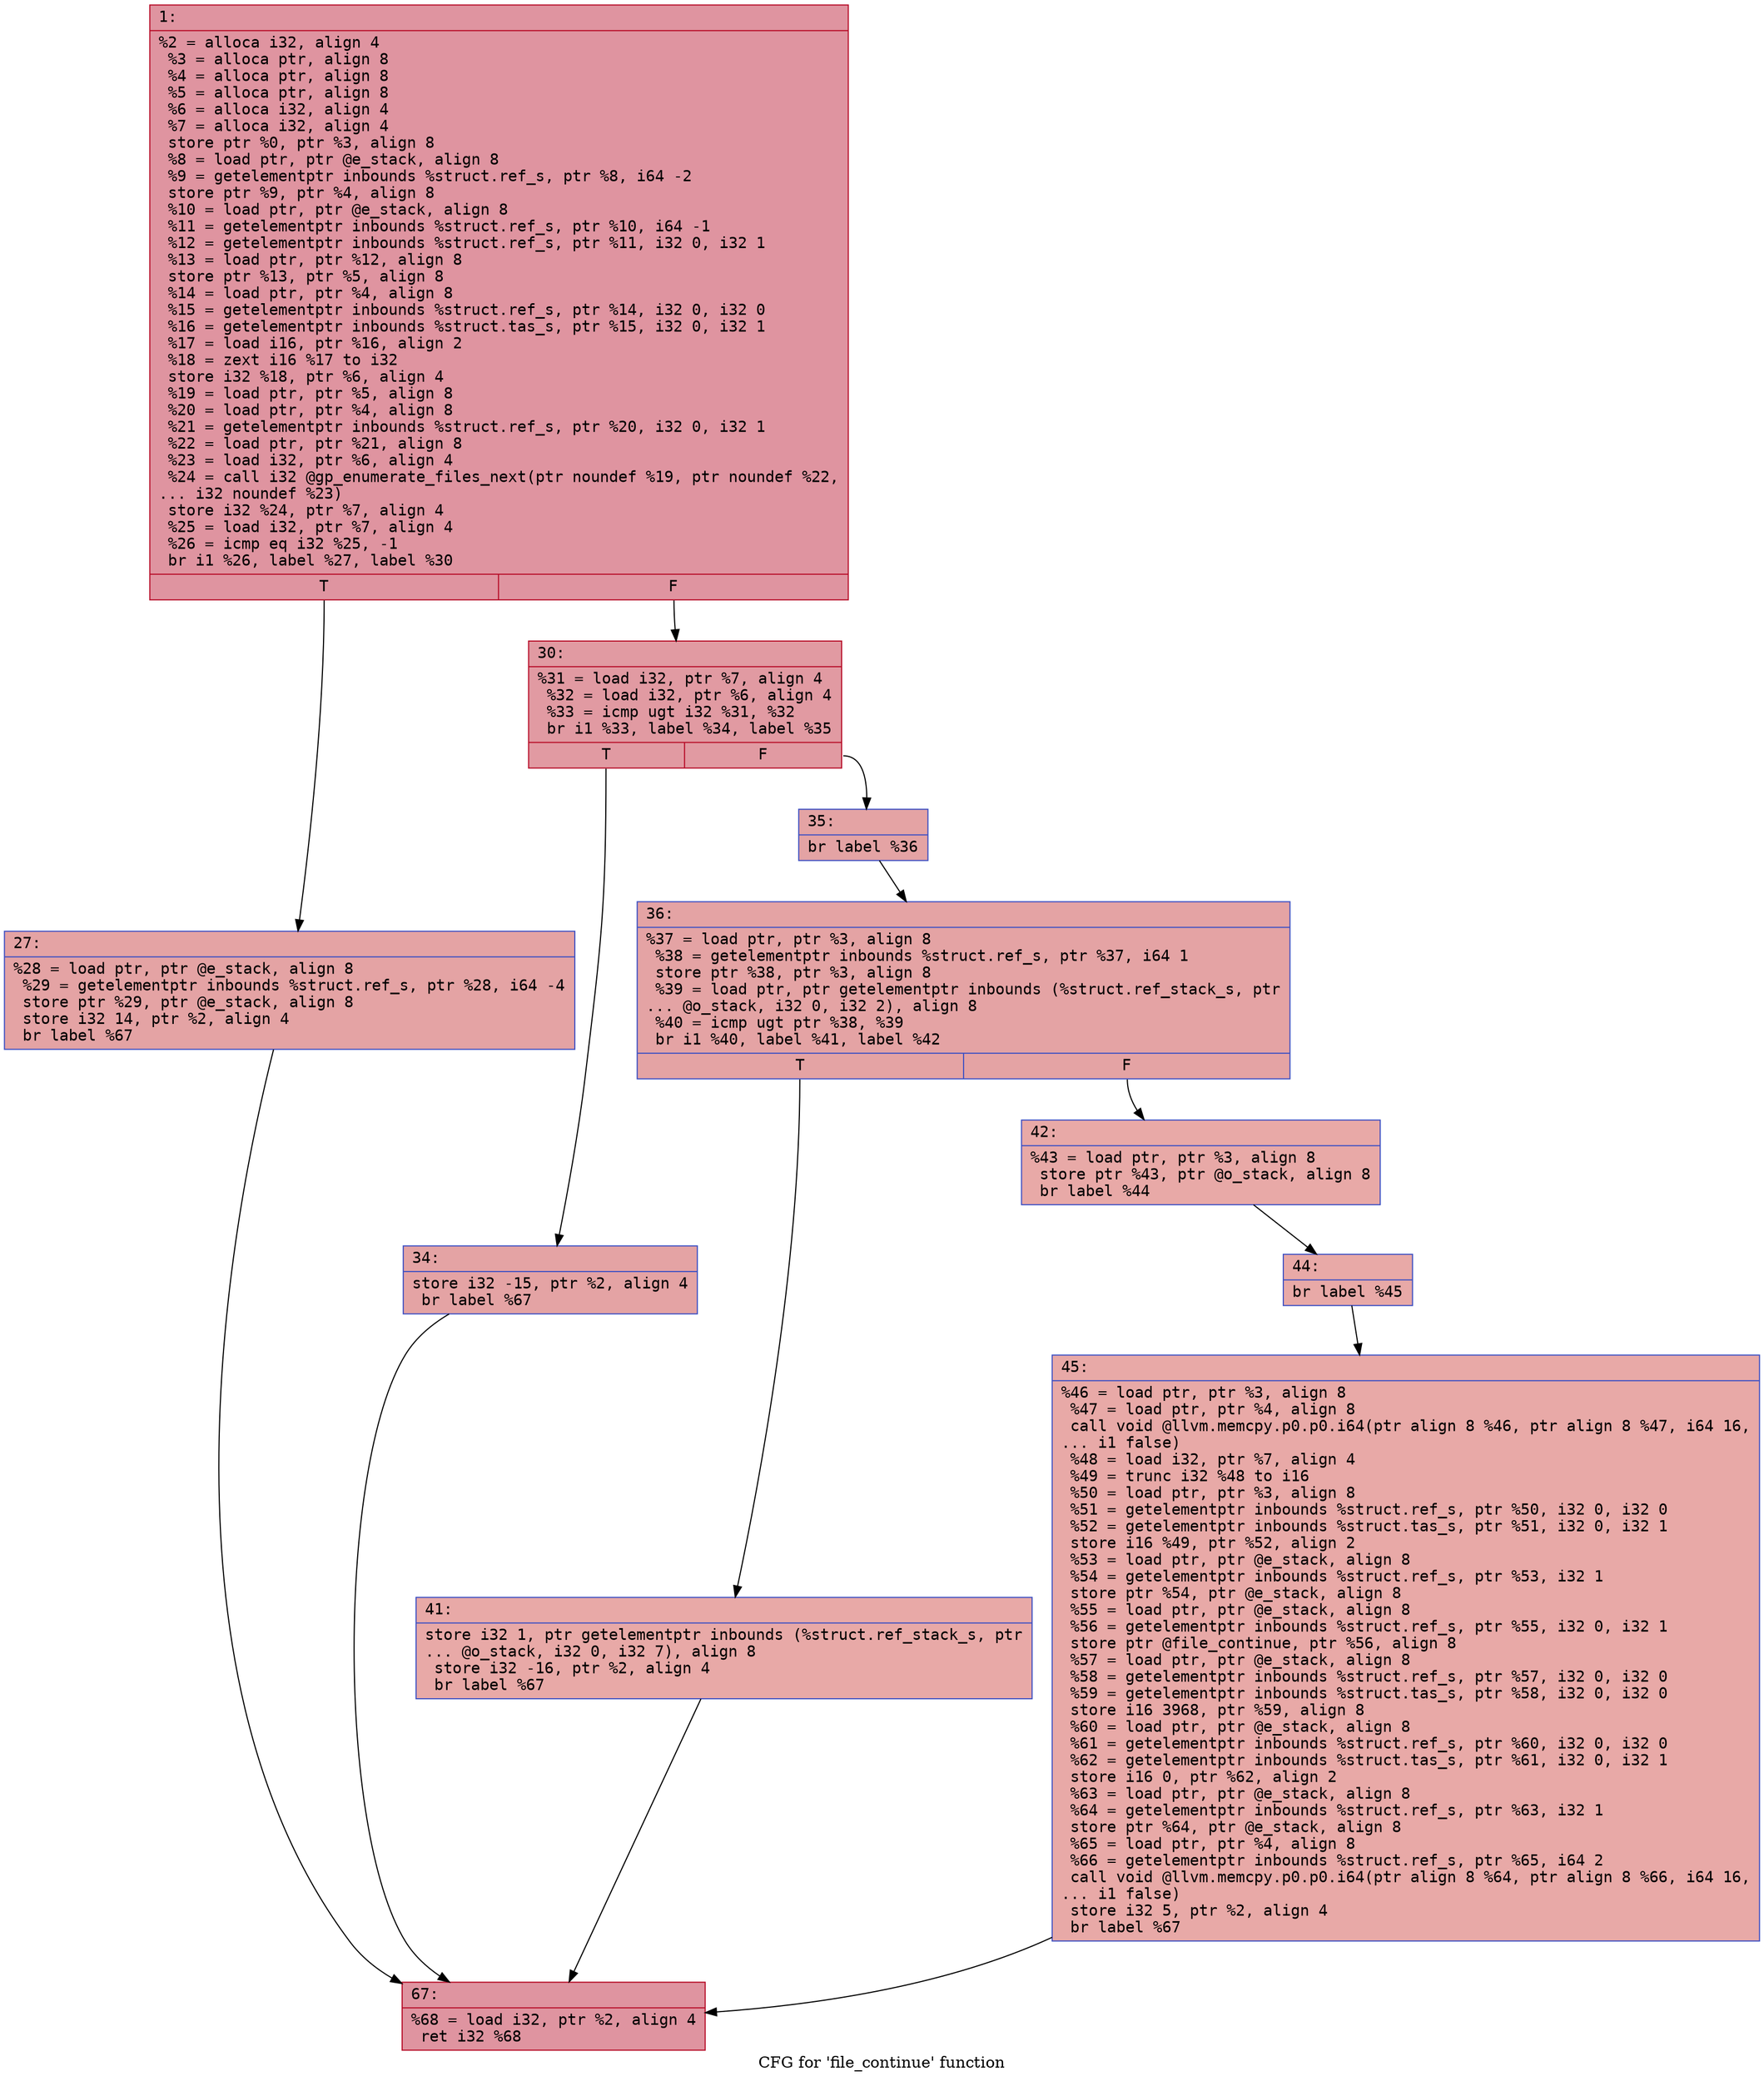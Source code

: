 digraph "CFG for 'file_continue' function" {
	label="CFG for 'file_continue' function";

	Node0x600002129b30 [shape=record,color="#b70d28ff", style=filled, fillcolor="#b70d2870" fontname="Courier",label="{1:\l|  %2 = alloca i32, align 4\l  %3 = alloca ptr, align 8\l  %4 = alloca ptr, align 8\l  %5 = alloca ptr, align 8\l  %6 = alloca i32, align 4\l  %7 = alloca i32, align 4\l  store ptr %0, ptr %3, align 8\l  %8 = load ptr, ptr @e_stack, align 8\l  %9 = getelementptr inbounds %struct.ref_s, ptr %8, i64 -2\l  store ptr %9, ptr %4, align 8\l  %10 = load ptr, ptr @e_stack, align 8\l  %11 = getelementptr inbounds %struct.ref_s, ptr %10, i64 -1\l  %12 = getelementptr inbounds %struct.ref_s, ptr %11, i32 0, i32 1\l  %13 = load ptr, ptr %12, align 8\l  store ptr %13, ptr %5, align 8\l  %14 = load ptr, ptr %4, align 8\l  %15 = getelementptr inbounds %struct.ref_s, ptr %14, i32 0, i32 0\l  %16 = getelementptr inbounds %struct.tas_s, ptr %15, i32 0, i32 1\l  %17 = load i16, ptr %16, align 2\l  %18 = zext i16 %17 to i32\l  store i32 %18, ptr %6, align 4\l  %19 = load ptr, ptr %5, align 8\l  %20 = load ptr, ptr %4, align 8\l  %21 = getelementptr inbounds %struct.ref_s, ptr %20, i32 0, i32 1\l  %22 = load ptr, ptr %21, align 8\l  %23 = load i32, ptr %6, align 4\l  %24 = call i32 @gp_enumerate_files_next(ptr noundef %19, ptr noundef %22,\l... i32 noundef %23)\l  store i32 %24, ptr %7, align 4\l  %25 = load i32, ptr %7, align 4\l  %26 = icmp eq i32 %25, -1\l  br i1 %26, label %27, label %30\l|{<s0>T|<s1>F}}"];
	Node0x600002129b30:s0 -> Node0x600002129b80[tooltip="1 -> 27\nProbability 37.50%" ];
	Node0x600002129b30:s1 -> Node0x600002129bd0[tooltip="1 -> 30\nProbability 62.50%" ];
	Node0x600002129b80 [shape=record,color="#3d50c3ff", style=filled, fillcolor="#c32e3170" fontname="Courier",label="{27:\l|  %28 = load ptr, ptr @e_stack, align 8\l  %29 = getelementptr inbounds %struct.ref_s, ptr %28, i64 -4\l  store ptr %29, ptr @e_stack, align 8\l  store i32 14, ptr %2, align 4\l  br label %67\l}"];
	Node0x600002129b80 -> Node0x600002129e50[tooltip="27 -> 67\nProbability 100.00%" ];
	Node0x600002129bd0 [shape=record,color="#b70d28ff", style=filled, fillcolor="#bb1b2c70" fontname="Courier",label="{30:\l|  %31 = load i32, ptr %7, align 4\l  %32 = load i32, ptr %6, align 4\l  %33 = icmp ugt i32 %31, %32\l  br i1 %33, label %34, label %35\l|{<s0>T|<s1>F}}"];
	Node0x600002129bd0:s0 -> Node0x600002129c20[tooltip="30 -> 34\nProbability 50.00%" ];
	Node0x600002129bd0:s1 -> Node0x600002129c70[tooltip="30 -> 35\nProbability 50.00%" ];
	Node0x600002129c20 [shape=record,color="#3d50c3ff", style=filled, fillcolor="#c32e3170" fontname="Courier",label="{34:\l|  store i32 -15, ptr %2, align 4\l  br label %67\l}"];
	Node0x600002129c20 -> Node0x600002129e50[tooltip="34 -> 67\nProbability 100.00%" ];
	Node0x600002129c70 [shape=record,color="#3d50c3ff", style=filled, fillcolor="#c32e3170" fontname="Courier",label="{35:\l|  br label %36\l}"];
	Node0x600002129c70 -> Node0x600002129cc0[tooltip="35 -> 36\nProbability 100.00%" ];
	Node0x600002129cc0 [shape=record,color="#3d50c3ff", style=filled, fillcolor="#c32e3170" fontname="Courier",label="{36:\l|  %37 = load ptr, ptr %3, align 8\l  %38 = getelementptr inbounds %struct.ref_s, ptr %37, i64 1\l  store ptr %38, ptr %3, align 8\l  %39 = load ptr, ptr getelementptr inbounds (%struct.ref_stack_s, ptr\l... @o_stack, i32 0, i32 2), align 8\l  %40 = icmp ugt ptr %38, %39\l  br i1 %40, label %41, label %42\l|{<s0>T|<s1>F}}"];
	Node0x600002129cc0:s0 -> Node0x600002129d10[tooltip="36 -> 41\nProbability 50.00%" ];
	Node0x600002129cc0:s1 -> Node0x600002129d60[tooltip="36 -> 42\nProbability 50.00%" ];
	Node0x600002129d10 [shape=record,color="#3d50c3ff", style=filled, fillcolor="#ca3b3770" fontname="Courier",label="{41:\l|  store i32 1, ptr getelementptr inbounds (%struct.ref_stack_s, ptr\l... @o_stack, i32 0, i32 7), align 8\l  store i32 -16, ptr %2, align 4\l  br label %67\l}"];
	Node0x600002129d10 -> Node0x600002129e50[tooltip="41 -> 67\nProbability 100.00%" ];
	Node0x600002129d60 [shape=record,color="#3d50c3ff", style=filled, fillcolor="#ca3b3770" fontname="Courier",label="{42:\l|  %43 = load ptr, ptr %3, align 8\l  store ptr %43, ptr @o_stack, align 8\l  br label %44\l}"];
	Node0x600002129d60 -> Node0x600002129db0[tooltip="42 -> 44\nProbability 100.00%" ];
	Node0x600002129db0 [shape=record,color="#3d50c3ff", style=filled, fillcolor="#ca3b3770" fontname="Courier",label="{44:\l|  br label %45\l}"];
	Node0x600002129db0 -> Node0x600002129e00[tooltip="44 -> 45\nProbability 100.00%" ];
	Node0x600002129e00 [shape=record,color="#3d50c3ff", style=filled, fillcolor="#ca3b3770" fontname="Courier",label="{45:\l|  %46 = load ptr, ptr %3, align 8\l  %47 = load ptr, ptr %4, align 8\l  call void @llvm.memcpy.p0.p0.i64(ptr align 8 %46, ptr align 8 %47, i64 16,\l... i1 false)\l  %48 = load i32, ptr %7, align 4\l  %49 = trunc i32 %48 to i16\l  %50 = load ptr, ptr %3, align 8\l  %51 = getelementptr inbounds %struct.ref_s, ptr %50, i32 0, i32 0\l  %52 = getelementptr inbounds %struct.tas_s, ptr %51, i32 0, i32 1\l  store i16 %49, ptr %52, align 2\l  %53 = load ptr, ptr @e_stack, align 8\l  %54 = getelementptr inbounds %struct.ref_s, ptr %53, i32 1\l  store ptr %54, ptr @e_stack, align 8\l  %55 = load ptr, ptr @e_stack, align 8\l  %56 = getelementptr inbounds %struct.ref_s, ptr %55, i32 0, i32 1\l  store ptr @file_continue, ptr %56, align 8\l  %57 = load ptr, ptr @e_stack, align 8\l  %58 = getelementptr inbounds %struct.ref_s, ptr %57, i32 0, i32 0\l  %59 = getelementptr inbounds %struct.tas_s, ptr %58, i32 0, i32 0\l  store i16 3968, ptr %59, align 8\l  %60 = load ptr, ptr @e_stack, align 8\l  %61 = getelementptr inbounds %struct.ref_s, ptr %60, i32 0, i32 0\l  %62 = getelementptr inbounds %struct.tas_s, ptr %61, i32 0, i32 1\l  store i16 0, ptr %62, align 2\l  %63 = load ptr, ptr @e_stack, align 8\l  %64 = getelementptr inbounds %struct.ref_s, ptr %63, i32 1\l  store ptr %64, ptr @e_stack, align 8\l  %65 = load ptr, ptr %4, align 8\l  %66 = getelementptr inbounds %struct.ref_s, ptr %65, i64 2\l  call void @llvm.memcpy.p0.p0.i64(ptr align 8 %64, ptr align 8 %66, i64 16,\l... i1 false)\l  store i32 5, ptr %2, align 4\l  br label %67\l}"];
	Node0x600002129e00 -> Node0x600002129e50[tooltip="45 -> 67\nProbability 100.00%" ];
	Node0x600002129e50 [shape=record,color="#b70d28ff", style=filled, fillcolor="#b70d2870" fontname="Courier",label="{67:\l|  %68 = load i32, ptr %2, align 4\l  ret i32 %68\l}"];
}
